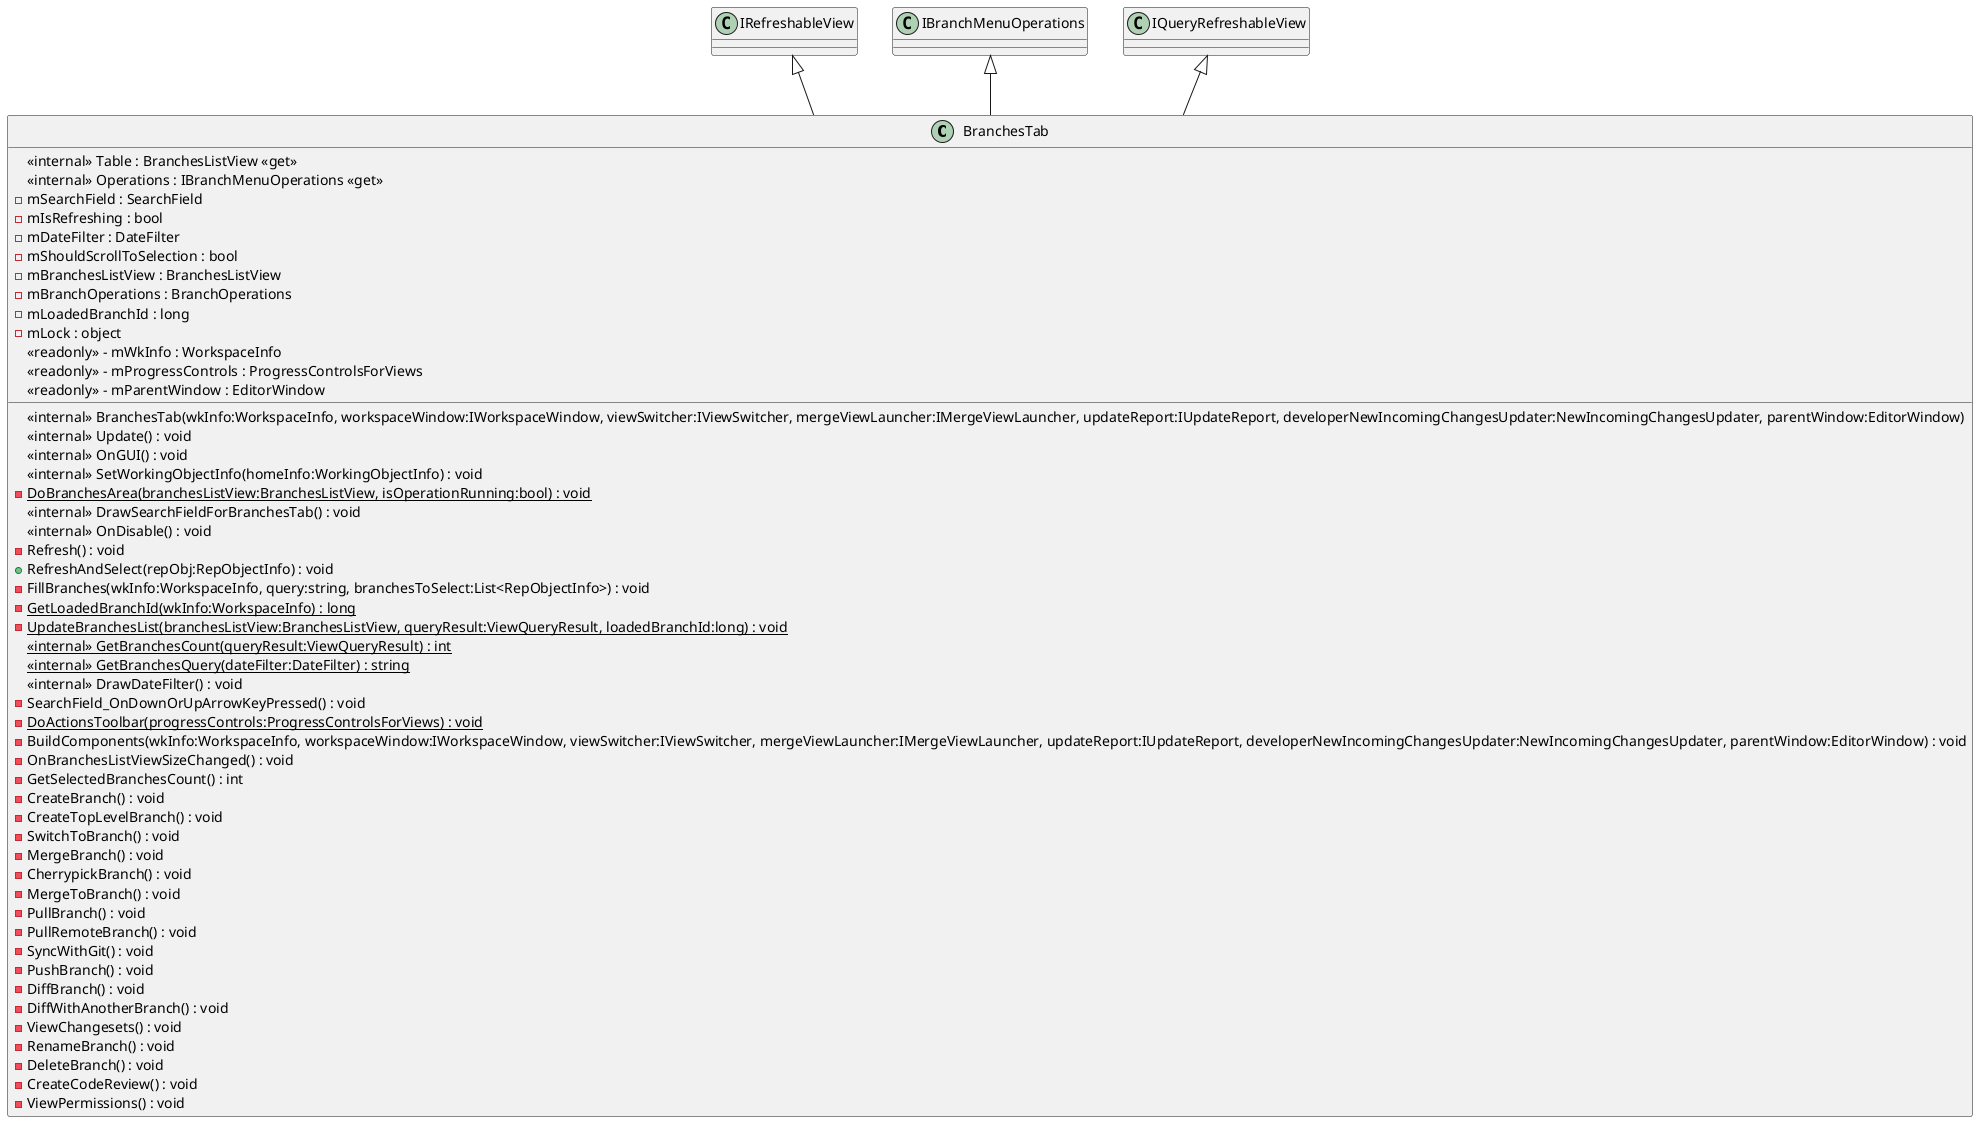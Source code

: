 @startuml
class BranchesTab {
    <<internal>> Table : BranchesListView <<get>>
    <<internal>> Operations : IBranchMenuOperations <<get>>
    <<internal>> BranchesTab(wkInfo:WorkspaceInfo, workspaceWindow:IWorkspaceWindow, viewSwitcher:IViewSwitcher, mergeViewLauncher:IMergeViewLauncher, updateReport:IUpdateReport, developerNewIncomingChangesUpdater:NewIncomingChangesUpdater, parentWindow:EditorWindow)
    <<internal>> Update() : void
    <<internal>> OnGUI() : void
    <<internal>> SetWorkingObjectInfo(homeInfo:WorkingObjectInfo) : void
    {static} - DoBranchesArea(branchesListView:BranchesListView, isOperationRunning:bool) : void
    <<internal>> DrawSearchFieldForBranchesTab() : void
    <<internal>> OnDisable() : void
    - Refresh() : void
    + RefreshAndSelect(repObj:RepObjectInfo) : void
    - FillBranches(wkInfo:WorkspaceInfo, query:string, branchesToSelect:List<RepObjectInfo>) : void
    {static} - GetLoadedBranchId(wkInfo:WorkspaceInfo) : long
    {static} - UpdateBranchesList(branchesListView:BranchesListView, queryResult:ViewQueryResult, loadedBranchId:long) : void
    <<internal>> {static} GetBranchesCount(queryResult:ViewQueryResult) : int
    <<internal>> {static} GetBranchesQuery(dateFilter:DateFilter) : string
    <<internal>> DrawDateFilter() : void
    - SearchField_OnDownOrUpArrowKeyPressed() : void
    {static} - DoActionsToolbar(progressControls:ProgressControlsForViews) : void
    - BuildComponents(wkInfo:WorkspaceInfo, workspaceWindow:IWorkspaceWindow, viewSwitcher:IViewSwitcher, mergeViewLauncher:IMergeViewLauncher, updateReport:IUpdateReport, developerNewIncomingChangesUpdater:NewIncomingChangesUpdater, parentWindow:EditorWindow) : void
    - OnBranchesListViewSizeChanged() : void
    - GetSelectedBranchesCount() : int
    - CreateBranch() : void
    - CreateTopLevelBranch() : void
    - SwitchToBranch() : void
    - MergeBranch() : void
    - CherrypickBranch() : void
    - MergeToBranch() : void
    - PullBranch() : void
    - PullRemoteBranch() : void
    - SyncWithGit() : void
    - PushBranch() : void
    - DiffBranch() : void
    - DiffWithAnotherBranch() : void
    - ViewChangesets() : void
    - RenameBranch() : void
    - DeleteBranch() : void
    - CreateCodeReview() : void
    - ViewPermissions() : void
    - mSearchField : SearchField
    - mIsRefreshing : bool
    - mDateFilter : DateFilter
    - mShouldScrollToSelection : bool
    - mBranchesListView : BranchesListView
    - mBranchOperations : BranchOperations
    - mLoadedBranchId : long
    - mLock : object
    <<readonly>> - mWkInfo : WorkspaceInfo
    <<readonly>> - mProgressControls : ProgressControlsForViews
    <<readonly>> - mParentWindow : EditorWindow
}
IRefreshableView <|-- BranchesTab
IBranchMenuOperations <|-- BranchesTab
IQueryRefreshableView <|-- BranchesTab
@enduml
